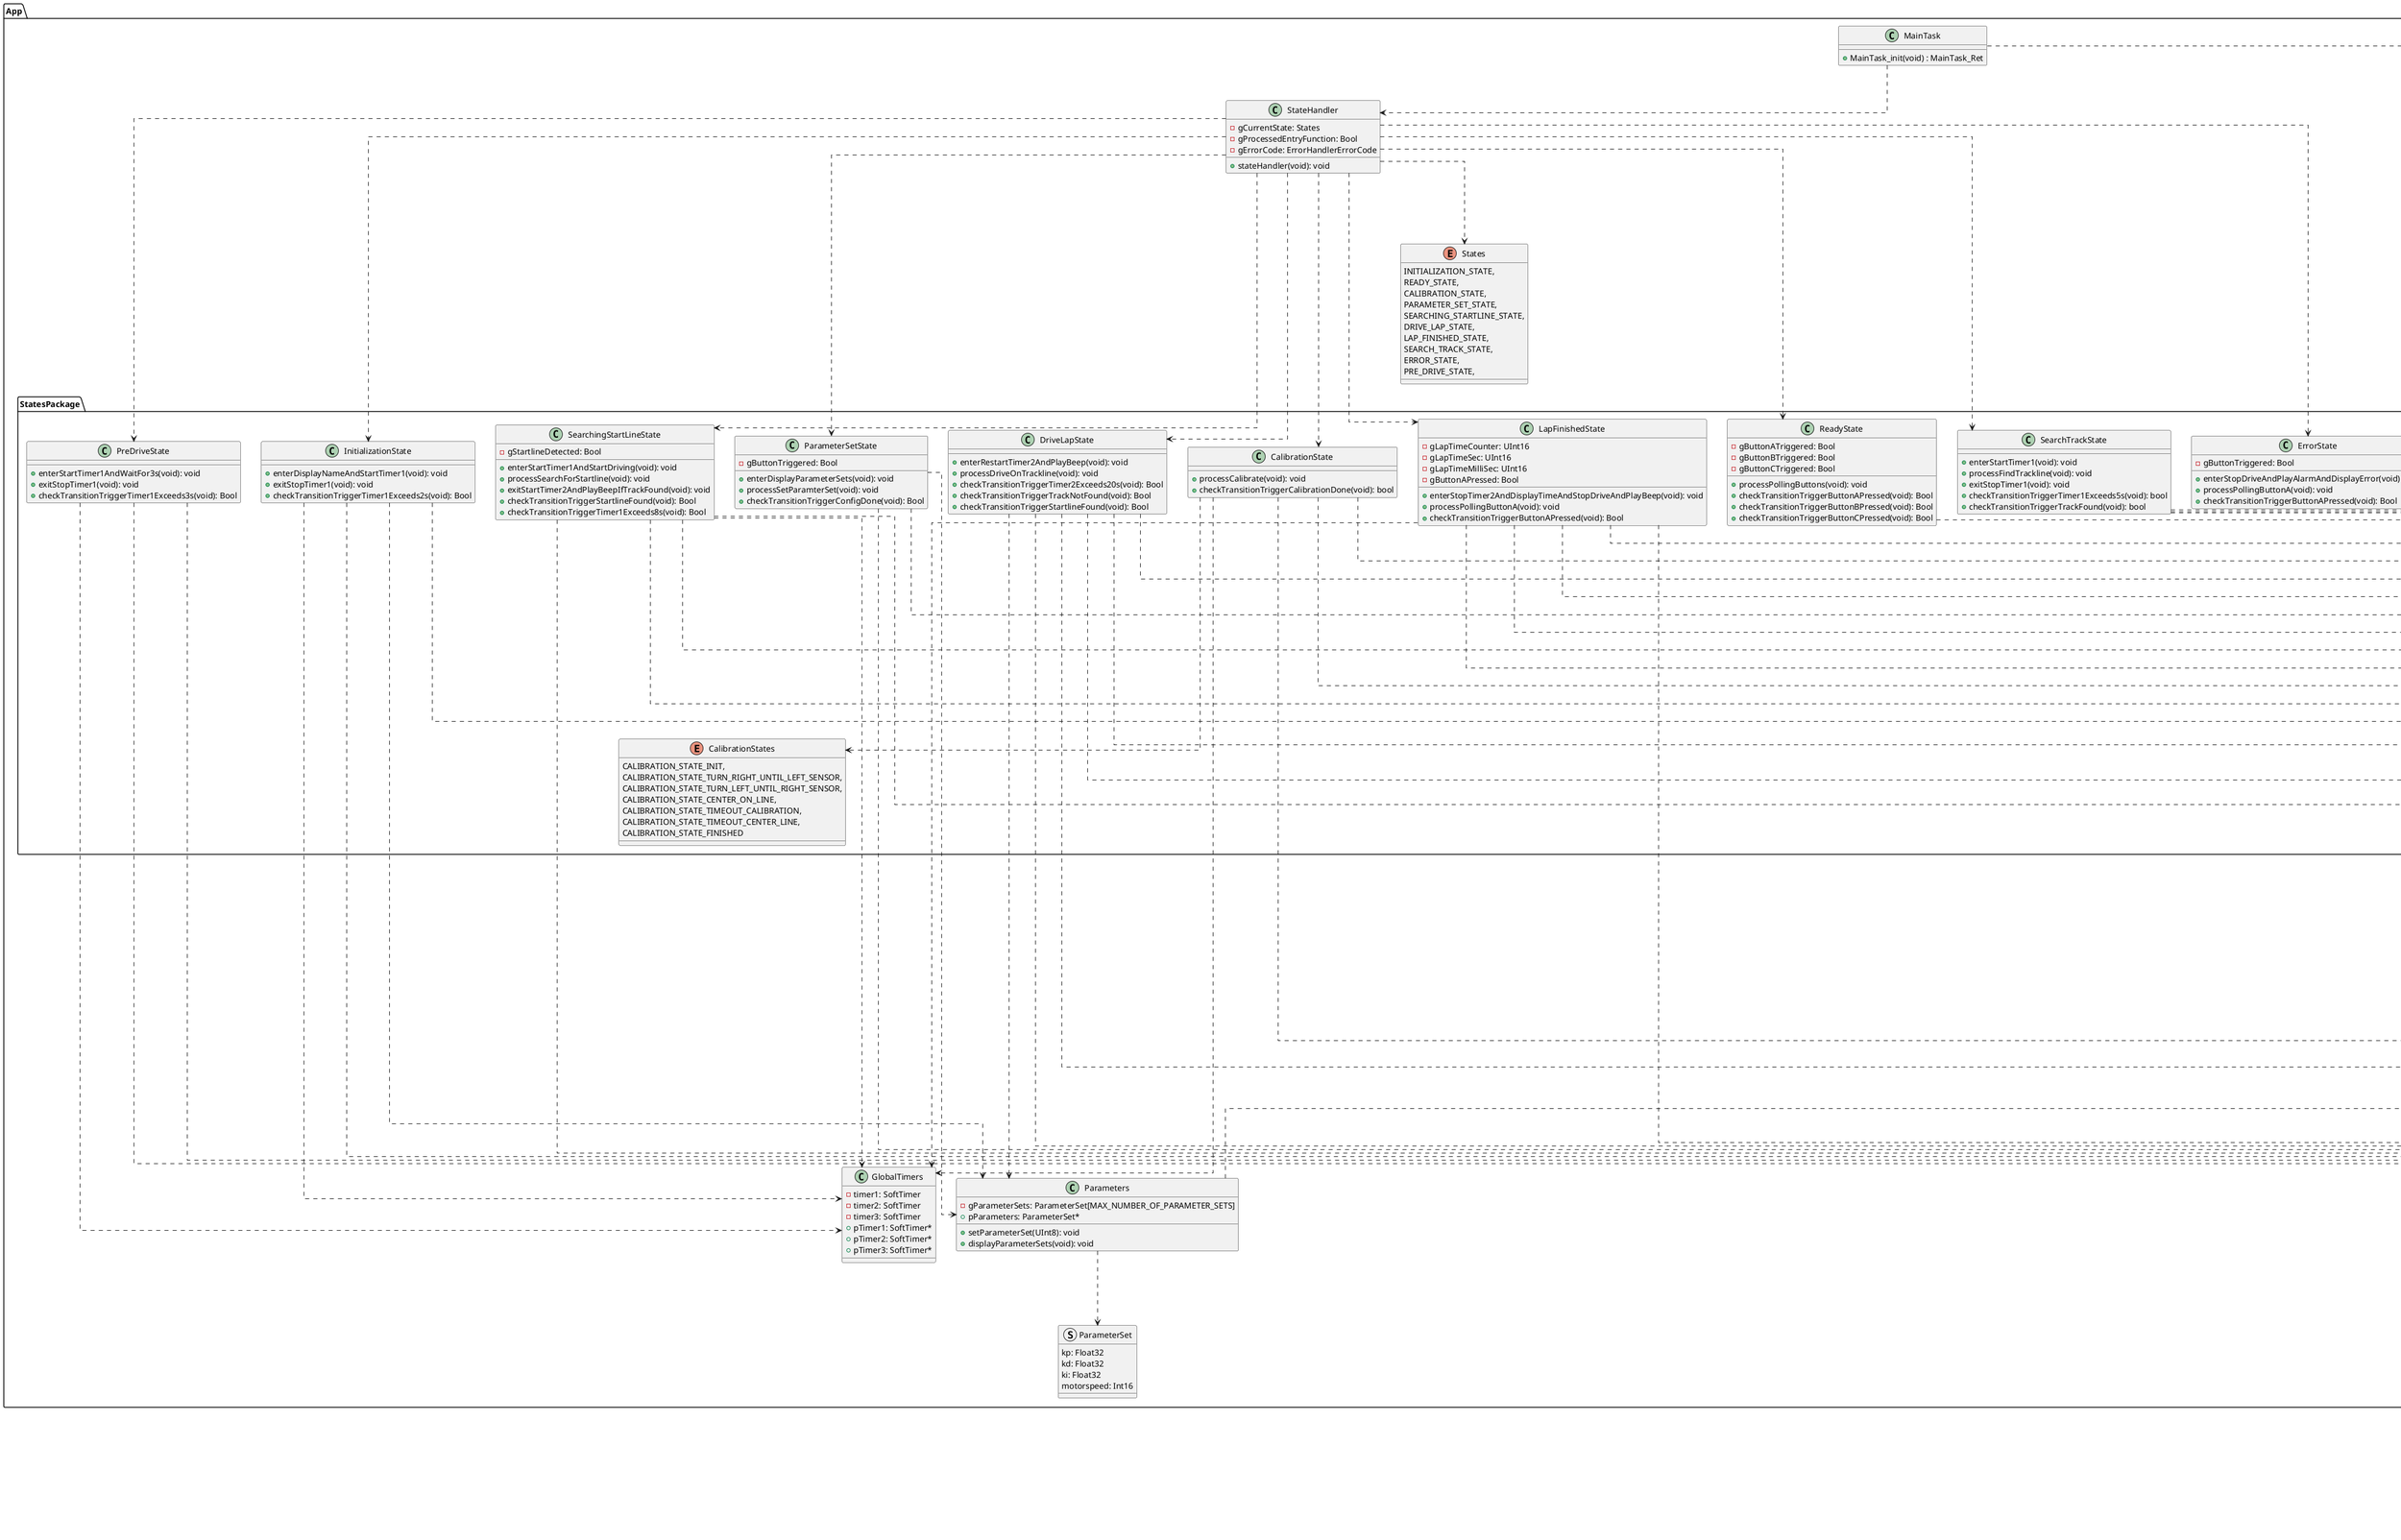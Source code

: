 @startuml classDiagram
skinparam linetype polyline
skinparam linetype ortho
top to bottom direction

package App
{
    class "MainTask" {
        + MainTask_init(void) : MainTask_Ret
    }
    
    class StateHandler
    {
        -gCurrentState: States
        -gProcessedEntryFunction: Bool
        -gErrorCode: ErrorHandlerErrorCode
        +stateHandler(void): void
    }

    enum States
    {
        INITIALIZATION_STATE,
        READY_STATE,
        CALIBRATION_STATE,
        PARAMETER_SET_STATE,
        SEARCHING_STARTLINE_STATE,
        DRIVE_LAP_STATE,
        LAP_FINISHED_STATE,
        SEARCH_TRACK_STATE,
        ERROR_STATE,
        PRE_DRIVE_STATE,
    }

    class Parameters
    {
        -gParameterSets: ParameterSet[MAX_NUMBER_OF_PARAMETER_SETS]
        +pParameters: ParameterSet*
        +setParameterSet(UInt8): void
        +displayParameterSets(void): void
    }

    struct ParameterSet
    {
        kp: Float32
        kd: Float32 
        ki: Float32 
        motorspeed: Int16
    }

    class TrackFunctions
    {
        -gSensorValues: LineSensorValues
        +driveOnTrack(void): void
        +checkForStartline(void): Bool
        +checkForLineLost(void): Bool
    }

    class GlobalTimers
    {
        -timer1: SoftTimer
        -timer2: SoftTimer
        -timer3: SoftTimer
        +pTimer1: SoftTimer*
        +pTimer2: SoftTimer*
        +pTimer3: SoftTimer*
    }

    package StatesPackage
    {
        class ReadyState
        {   
            -gButtonATriggered: Bool
            -gButtonBTriggered: Bool
            -gButtonCTriggered: Bool
            +processPollingButtons(void): void
            +checkTransitionTriggerButtonAPressed(void): Bool
            +checkTransitionTriggerButtonBPressed(void): Bool
            +checkTransitionTriggerButtonCPressed(void): Bool
        }

        class InitializationState
        {
            +enterDisplayNameAndStartTimer1(void): void
            +exitStopTimer1(void): void
            +checkTransitionTriggerTimer1Exceeds2s(void): Bool
        }

        class PreDriveState
        {
            +enterStartTimer1AndWaitFor3s(void): void
            +exitStopTimer1(void): void
            +checkTransitionTriggerTimer1Exceeds3s(void): Bool
        }


        class SearchingStartLineState
        {
            -gStartlineDetected: Bool
            +enterStartTimer1AndStartDriving(void): void
            +processSearchForStartline(void): void
            +exitStartTimer2AndPlayBeepIfTrackFound(void): void
            +checkTransitionTriggerStartlineFound(void): Bool
            +checkTransitionTriggerTimer1Exceeds8s(void): Bool
        }

        class LapFinishedState
        {
            -gLapTimeCounter: UInt16
            -gLapTimeSec: UInt16
            -gLapTimeMilliSec: UInt16
            -gButtonAPressed: Bool
            +enterStopTimer2AndDisplayTimeAndStopDriveAndPlayBeep(void): void
            +processPollingButtonA(void): void
            +checkTransitionTriggerButtonAPressed(void): Bool
        }

        class DriveLapState
        {
            +enterRestartTimer2AndPlayBeep(void): void
            +processDriveOnTrackline(void): void
            +checkTransitionTriggerTimer2Exceeds20s(void): Bool
            +checkTransitionTriggerTrackNotFound(void): Bool
            +checkTransitionTriggerStartlineFound(void): Bool
        }

        class ParameterSetState
        {
            -gButtonTriggered: Bool
            +enterDisplayParameterSets(void): void
            +processSetParamterSet(void): void
            +checkTransitionTriggerConfigDone(void): Bool
        }

        class ErrorState
        {
            -gButtonTriggered: Bool
            +enterStopDriveAndPlayAlarmAndDisplayError(void): void
            +processPollingButtonA(void): void
            +checkTransitionTriggerButtonAPressed(void): Bool
        }

        class CalibrationState
        {
            +processCalibrate(void): void
            +checkTransitionTriggerCalibrationDone(void): bool
        }

        enum CalibrationStates
        {
            CALIBRATION_STATE_INIT,
            CALIBRATION_STATE_TURN_RIGHT_UNTIL_LEFT_SENSOR,
            CALIBRATION_STATE_TURN_LEFT_UNTIL_RIGHT_SENSOR,
            CALIBRATION_STATE_CENTER_ON_LINE,
            CALIBRATION_STATE_TIMEOUT_CALIBRATION,
            CALIBRATION_STATE_TIMEOUT_CENTER_LINE,
            CALIBRATION_STATE_FINISHED
        }

        class SearchTrackState
        {
            +enterStartTimer1(void): void
            +processFindTrackline(void): void
            +exitStopTimer1(void): void
            +checkTransitionTriggerTimer1Exceeds5s(void): bool
            +checkTransitionTriggerTrackFound(void): bool
        }
    }
}

package Service
{
    class Button {
        + Button_init(void) : void
        + Button_getState(ButtonID) : ButtonState
    }

    class Buzzer {
        + Buzzer_init(void) : void
        + Buzzer_beep(BuzzerID) : void
    }

    class Display {
        + Display_init(void) : void
        + Display_clear(void) : void
        + Display_clearLine(void) : void
        + Display_home(void) : void
        + Display_gotoxy(UInt8, UInt8) : void
        + Display_write(char*, UInt8) : void
        + Display_writeBar(UInt8) : void
    }

    class LED {
        + Led_init(void) : void
        + Led_switchOn(Led_Led) : void
        + Led_switchOff(Led_Led) : void
    }

    class DriveControl {
        + DriveControl_init(void) : void
        + DriveControl_drive(DriveControlMotorID, UInt8, DriveControl_Direction) : void
        + DriveControl_getMileage(void) : Int32
        + DriveControl_resetMileage(void) : void
    }

    class LineSensor {
        + LineSensor_init(void) : void
        + LineSensor_startCalibration(void) : void
        + LineSensor_stopCalibration(void) : void
        + LineSensor_getCalibrationState(void) : bool
        + LineSensor_read(LineSensorValues*) : void
        + LineSensor_enableEmitter(void)
        + LineSensor_disableEmitter(void) : void
    }

}

package Hal
{
    class GPIO{
        + Gpio_init(void) : Gpio_Ret
        + Gpio_write(Gpio_ID, Gpio_State) : Gpio_Ret
        + Gpio_read(Gpio_ID, Gpio_State* : Gpio_Ret
        + Gpio_alloc(Gpio_ID, UInt8*) : Gpio_Ret
        + Gpio_free(Gpio_ID, UInt8) : Gpio_Ret
    }
    class PWM{
        + Pwm_init(void) : void
        + Pwm_setDutyCycle(PwmID, UInt8) : void
    }
    class TickTimer{
        + TickTimer_init(void) : void
        + TickTimer_setCallback(TimerTickCallback) : void
        + TickTimer_get(void) : UInt64
        + TickTimer_delay(UInt8) : void
    }
    class IRQ{
        + Irq_init(void) : void
        + Irq_enable(IrqID) : void
        + Irq_disable(IrqID) : void
        + Irq_setCallback(IrqID, IrqCallback) : void
    }
}

package "OS" #DDDDDD {
    class Scheduler {
        + Scheduler_init(void) : SchedulerRet
        + Scheduler_execute(void) : void
        + Scheduler_addTask(Task*) : Scheduler_Ret
        + Scheduler_removeTask(Task*) : Scheduler_Ret
    }

    class Task {
        + Task_init(Task*, TaskWorkCallback, TaskState, void*) : Task_Ret
    }

    class SoftTimer{
        + SoftTimer_init(SoftTimer*) : void
        + SoftTimer_start(SoftTimer*, UInt16) : SoftTimer_Ret
        + SoftTimer_Stop(SoftTImer*) : SoftTimer_Ret
        + SoftTimer_Update(SoftTimer*) : void
        + SoftTimer_restart(SoftTimer*) : SoftTimer_Ret
        + SoftTimer_get(SoftTimer*) : UInt16
        + SoftTimerHandler_init(void) : void
        + SoftTimerHandler_register(SoftTimer*) : SoftTimer_Ret
        + SoftTimerHandler_unRegister(SoftTimer*) : SoftTimer_Ret
        + SoftTimerHandler_update(void) : void
        + SoftTimer_getTimeStampMs(void) : UInt64
    }

    class ErrorHandler {
        + ErrorHandler_show(ErrorHandlerErrorCode) : void
        + ErrorHandler_halt(ErrorHandlerErrorCode) : void
        + ErrorHandler_setErrorCallback(ErrorCallback) : void
        + ErrorHandler_setPrintCallback(PrintCallback) : void
    }


' ++++++++++++++++++++++++++++++++
' App
MainTask ..> StateHandler

Scheduler <.up.. MainTask : register

StateHandler ..d..> InitializationState
StateHandler ..d..> ReadyState
StateHandler ..d..> CalibrationState
StateHandler ..d..> ParameterSetState
StateHandler ..d..> SearchingStartLineState
StateHandler ..d..> DriveLapState
StateHandler ..d..> LapFinishedState
StateHandler ..d..> SearchTrackState
StateHandler ..d..> ErrorState
StateHandler ..d..> PreDriveState
StateHandler ...> States

Parameters ..d..> Display
Parameters ..> ParameterSet

InitializationState ..d..........> SoftTimer
InitializationState ..d..........> Display
InitializationState ..d..........> GlobalTimers
InitializationState ..d..........> Parameters

ReadyState ..d....> Button

PreDriveState ..d....> GlobalTimers
PreDriveState ..d....> SoftTimer

CalibrationState ..d........> LineSensor
CalibrationState ..d.....> DriveControl
CalibrationState ..d.....> GlobalTimers
CalibrationState ..d.....> Display
CalibrationState ..d.....> CalibrationStates

ParameterSetState ..d....> Button
ParameterSetState .......> Parameters
ParameterSetState ..d.....> SoftTimer

SearchingStartLineState ..d.....> SoftTimer
SearchingStartLineState ..d.....> GlobalTimers
SearchingStartLineState ..d.....> Buzzer
SearchingStartLineState ..d.....> Display
SearchingStartLineState ..d.....> TrackFunctions

DriveLapState ..d.....> Buzzer
DriveLapState ......> Parameters
DriveLapState ..d....> DriveControl
DriveLapState ..d.....> LineSensor
DriveLapState ..d.....> SoftTimer
DriveLapState ..d.....> TrackFunctions

TrackFunctions ...d...> LineSensor
TrackFunctions ...d..> DriveControl

LapFinishedState ..d..> Button
LapFinishedState ..d.......> Buzzer
LapFinishedState ..d....> DriveControl
LapFinishedState ..d....> SoftTimer
LapFinishedState ..d....> GlobalTimers
LapFinishedState ..d....> Display

SearchTrackState ..d..> SoftTimer
SearchTrackState ..d......> DriveControl
SearchTrackState ..d..> LineSensor

ErrorState ..d....> Buzzer
ErrorState ..d.....> Button
ErrorState ..d.....> DriveControl
ErrorState ..d.....> ErrorHandler
ErrorState ..d.....> SoftTimer

PreDriveState ..d..> SoftTimer

' ++++++++++++++++++++++++++++++++
' Service

Button ....> GPIO
Button ..> SoftTimer

Buzzer ....> PWM
Buzzer ....> SoftTimer

Display ..> GPIO
Display ....> TickTimer
Display ..> ErrorHandler

DriveControl .....> GPIO
DriveControl ..> PWM
DriveControl ..> IRQ

LED ..> GPIO

LineSensor ..> SoftTimer
LineSensor ..> GPIO
LineSensor ..> TickTimer
LineSensor .r.> Display

' ++++++++++++++++++++++++++++++++
' OS

' ErrorHandler ..> HAL

SoftTimer ..> TickTimer

Scheduler ..> Task
Scheduler ..> IRQ


@enduml